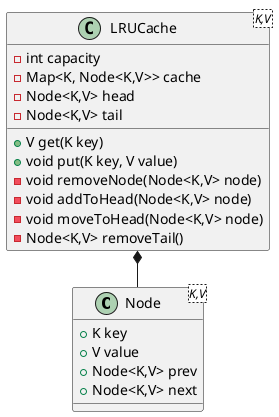 @startuml
'https://plantuml.com/class-diagram
!pragma layout smetana

class Node<K,V> {
    + K key
    + V value
    + Node<K,V> prev
    + Node<K,V> next
}

class LRUCache<K,V> {
    - int capacity
    - Map<K, Node<K,V>> cache
    - Node<K,V> head
    - Node<K,V> tail
    + V get(K key)
    + void put(K key, V value)
    - void removeNode(Node<K,V> node)
    - void addToHead(Node<K,V> node)
    - void moveToHead(Node<K,V> node)
    - Node<K,V> removeTail()
}

LRUCache *-- Node

@enduml